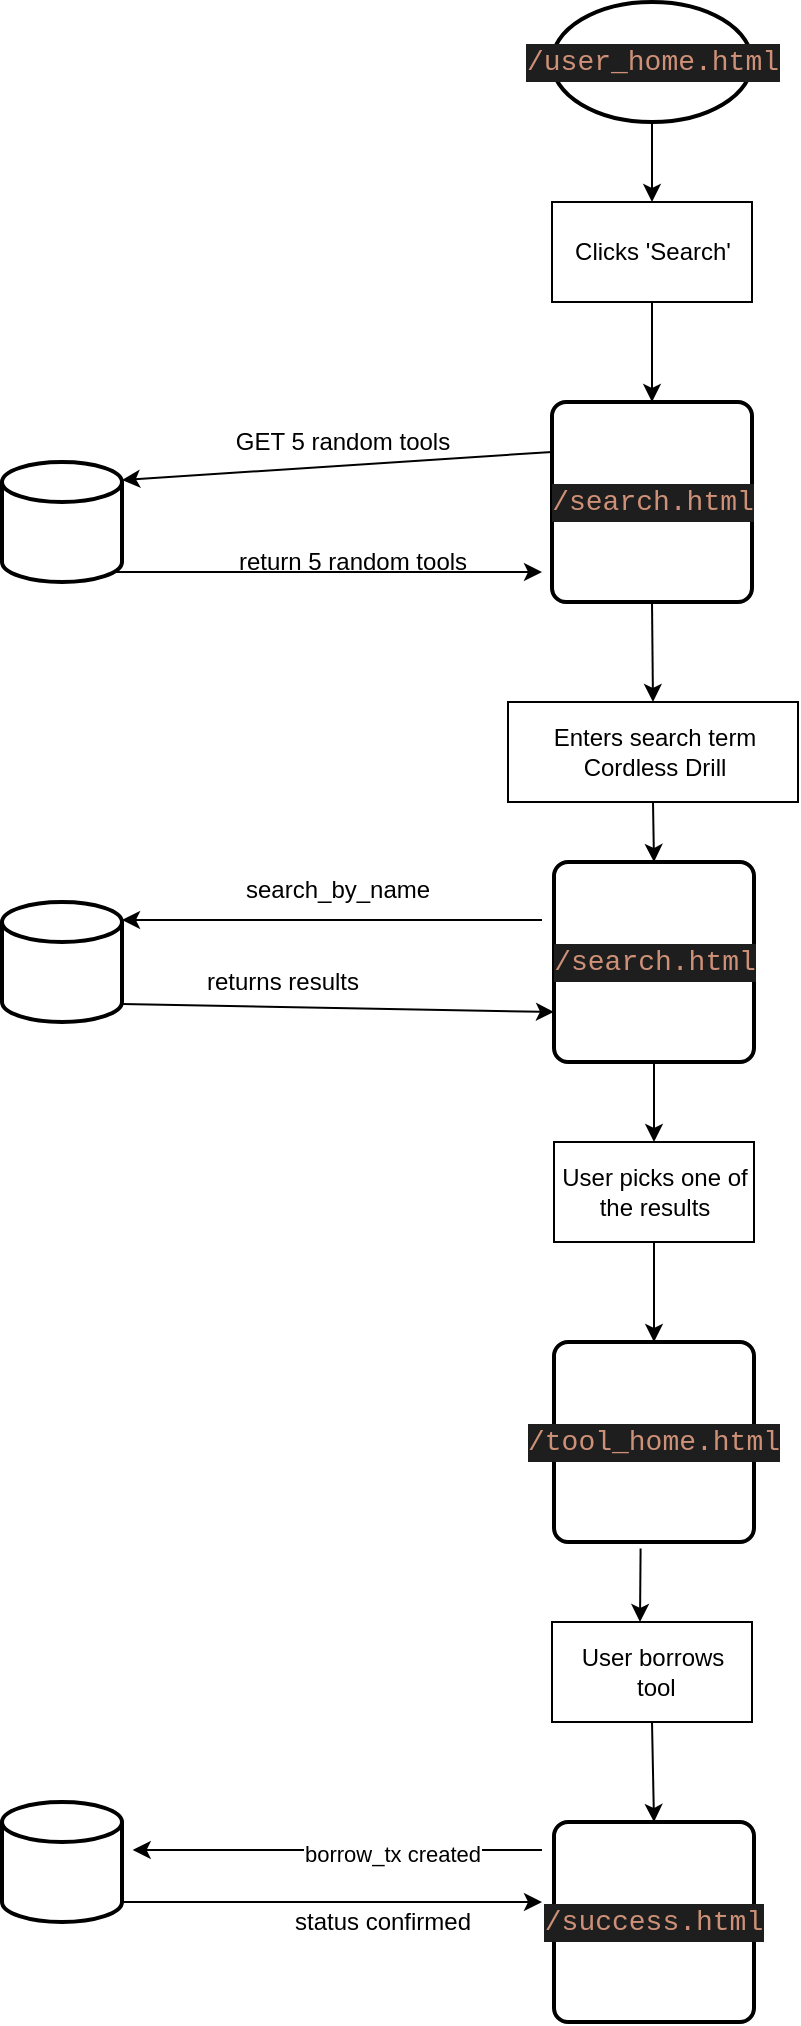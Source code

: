 <mxfile version="15.7.0" type="device"><diagram id="kgpKYQtTHZ0yAKxKKP6v" name="Page-1"><mxGraphModel dx="2062" dy="1132" grid="1" gridSize="10" guides="1" tooltips="1" connect="1" arrows="1" fold="1" page="1" pageScale="1" pageWidth="850" pageHeight="1100" math="0" shadow="0"><root><mxCell id="0"/><mxCell id="1" parent="0"/><mxCell id="AOx5KYgjfaoTLPNPtePX-12" value="User home page" style="strokeWidth=2;html=1;shape=mxgraph.flowchart.start_1;whiteSpace=wrap;" vertex="1" parent="1"><mxGeometry x="375" y="20" width="100" height="60" as="geometry"/></mxCell><mxCell id="AOx5KYgjfaoTLPNPtePX-13" value="&lt;div style=&quot;color: rgb(212 , 212 , 212) ; background-color: rgb(30 , 30 , 30) ; font-family: &amp;#34;consolas&amp;#34; , &amp;#34;courier new&amp;#34; , monospace ; font-size: 14px ; line-height: 19px&quot;&gt;&lt;span style=&quot;color: #ce9178&quot;&gt;/user_home.html&lt;/span&gt;&lt;/div&gt;" style="text;html=1;align=center;verticalAlign=middle;resizable=0;points=[];autosize=1;strokeColor=none;fillColor=none;" vertex="1" parent="1"><mxGeometry x="360" y="40" width="130" height="20" as="geometry"/></mxCell><mxCell id="AOx5KYgjfaoTLPNPtePX-14" value="Clicks 'Search'" style="html=1;dashed=0;whitespace=wrap;" vertex="1" parent="1"><mxGeometry x="375" y="120" width="100" height="50" as="geometry"/></mxCell><mxCell id="AOx5KYgjfaoTLPNPtePX-15" value="" style="endArrow=classic;html=1;rounded=0;exitX=0.5;exitY=1;exitDx=0;exitDy=0;exitPerimeter=0;" edge="1" parent="1" source="AOx5KYgjfaoTLPNPtePX-12"><mxGeometry width="50" height="50" relative="1" as="geometry"><mxPoint x="400" y="590" as="sourcePoint"/><mxPoint x="425" y="120" as="targetPoint"/></mxGeometry></mxCell><mxCell id="AOx5KYgjfaoTLPNPtePX-20" value="" style="endArrow=classic;html=1;rounded=0;exitX=0.5;exitY=1;exitDx=0;exitDy=0;" edge="1" parent="1" source="AOx5KYgjfaoTLPNPtePX-14"><mxGeometry width="50" height="50" relative="1" as="geometry"><mxPoint x="400" y="580" as="sourcePoint"/><mxPoint x="425" y="220" as="targetPoint"/></mxGeometry></mxCell><mxCell id="AOx5KYgjfaoTLPNPtePX-21" value="" style="rounded=1;whiteSpace=wrap;html=1;absoluteArcSize=1;arcSize=14;strokeWidth=2;" vertex="1" parent="1"><mxGeometry x="375" y="220" width="100" height="100" as="geometry"/></mxCell><mxCell id="AOx5KYgjfaoTLPNPtePX-22" value="" style="endArrow=classic;html=1;rounded=0;entryX=1;entryY=0.15;entryDx=0;entryDy=0;entryPerimeter=0;exitX=0;exitY=0.25;exitDx=0;exitDy=0;" edge="1" parent="1" source="AOx5KYgjfaoTLPNPtePX-21" target="AOx5KYgjfaoTLPNPtePX-30"><mxGeometry width="50" height="50" relative="1" as="geometry"><mxPoint x="400" y="590" as="sourcePoint"/><mxPoint x="158" y="245.3" as="targetPoint"/></mxGeometry></mxCell><mxCell id="AOx5KYgjfaoTLPNPtePX-23" value="GET 5 random tools" style="text;html=1;align=center;verticalAlign=middle;resizable=0;points=[];autosize=1;strokeColor=none;fillColor=none;" vertex="1" parent="1"><mxGeometry x="210" y="230" width="120" height="20" as="geometry"/></mxCell><mxCell id="AOx5KYgjfaoTLPNPtePX-24" value="&lt;div style=&quot;color: rgb(212 , 212 , 212) ; background-color: rgb(30 , 30 , 30) ; font-family: &amp;#34;consolas&amp;#34; , &amp;#34;courier new&amp;#34; , monospace ; font-size: 14px ; line-height: 19px&quot;&gt;&lt;span style=&quot;color: #ce9178&quot;&gt;/search.html&lt;/span&gt;&lt;/div&gt;" style="text;html=1;align=center;verticalAlign=middle;resizable=0;points=[];autosize=1;strokeColor=none;fillColor=none;" vertex="1" parent="1"><mxGeometry x="370" y="260" width="110" height="20" as="geometry"/></mxCell><mxCell id="AOx5KYgjfaoTLPNPtePX-25" value="" style="endArrow=classic;html=1;rounded=0;exitX=1;exitY=0.85;exitDx=0;exitDy=0;exitPerimeter=0;entryX=-0.05;entryY=0.85;entryDx=0;entryDy=0;entryPerimeter=0;" edge="1" parent="1" target="AOx5KYgjfaoTLPNPtePX-21"><mxGeometry width="50" height="50" relative="1" as="geometry"><mxPoint x="155" y="305" as="sourcePoint"/><mxPoint x="450" y="530" as="targetPoint"/></mxGeometry></mxCell><mxCell id="AOx5KYgjfaoTLPNPtePX-26" value="return 5 random tools" style="text;html=1;align=center;verticalAlign=middle;resizable=0;points=[];autosize=1;strokeColor=none;fillColor=none;" vertex="1" parent="1"><mxGeometry x="210" y="290" width="130" height="20" as="geometry"/></mxCell><mxCell id="AOx5KYgjfaoTLPNPtePX-27" value="Enters search term&lt;br&gt;Cordless Drill" style="html=1;dashed=0;whitespace=wrap;" vertex="1" parent="1"><mxGeometry x="353" y="370" width="145" height="50" as="geometry"/></mxCell><mxCell id="AOx5KYgjfaoTLPNPtePX-29" value="" style="endArrow=classic;html=1;rounded=0;entryX=0.5;entryY=0;entryDx=0;entryDy=0;exitX=0.5;exitY=1;exitDx=0;exitDy=0;" edge="1" parent="1" source="AOx5KYgjfaoTLPNPtePX-21" target="AOx5KYgjfaoTLPNPtePX-27"><mxGeometry width="50" height="50" relative="1" as="geometry"><mxPoint x="210" y="460" as="sourcePoint"/><mxPoint x="260" y="410" as="targetPoint"/></mxGeometry></mxCell><mxCell id="AOx5KYgjfaoTLPNPtePX-30" value="" style="strokeWidth=2;html=1;shape=mxgraph.flowchart.database;whiteSpace=wrap;" vertex="1" parent="1"><mxGeometry x="100" y="250" width="60" height="60" as="geometry"/></mxCell><mxCell id="AOx5KYgjfaoTLPNPtePX-32" value="" style="strokeWidth=2;html=1;shape=mxgraph.flowchart.database;whiteSpace=wrap;" vertex="1" parent="1"><mxGeometry x="100" y="470" width="60" height="60" as="geometry"/></mxCell><mxCell id="AOx5KYgjfaoTLPNPtePX-33" value="search_by_name" style="text;whiteSpace=wrap;html=1;" vertex="1" parent="1"><mxGeometry x="220" y="450" width="120" height="30" as="geometry"/></mxCell><mxCell id="AOx5KYgjfaoTLPNPtePX-34" value="" style="endArrow=classic;html=1;rounded=0;entryX=1;entryY=0.15;entryDx=0;entryDy=0;entryPerimeter=0;" edge="1" parent="1" target="AOx5KYgjfaoTLPNPtePX-32"><mxGeometry width="50" height="50" relative="1" as="geometry"><mxPoint x="370" y="479" as="sourcePoint"/><mxPoint x="450" y="530" as="targetPoint"/></mxGeometry></mxCell><mxCell id="AOx5KYgjfaoTLPNPtePX-35" value="" style="rounded=1;whiteSpace=wrap;html=1;absoluteArcSize=1;arcSize=14;strokeWidth=2;" vertex="1" parent="1"><mxGeometry x="376" y="450" width="100" height="100" as="geometry"/></mxCell><mxCell id="AOx5KYgjfaoTLPNPtePX-36" value="&lt;div style=&quot;color: rgb(212 , 212 , 212) ; background-color: rgb(30 , 30 , 30) ; font-family: &amp;#34;consolas&amp;#34; , &amp;#34;courier new&amp;#34; , monospace ; font-size: 14px ; line-height: 19px&quot;&gt;&lt;span style=&quot;color: #ce9178&quot;&gt;/search.html&lt;/span&gt;&lt;/div&gt;" style="text;html=1;align=center;verticalAlign=middle;resizable=0;points=[];autosize=1;strokeColor=none;fillColor=none;" vertex="1" parent="1"><mxGeometry x="371" y="490" width="110" height="20" as="geometry"/></mxCell><mxCell id="AOx5KYgjfaoTLPNPtePX-37" value="" style="endArrow=classic;html=1;rounded=0;entryX=0;entryY=0.75;entryDx=0;entryDy=0;exitX=1;exitY=0.85;exitDx=0;exitDy=0;exitPerimeter=0;" edge="1" parent="1" source="AOx5KYgjfaoTLPNPtePX-32" target="AOx5KYgjfaoTLPNPtePX-35"><mxGeometry width="50" height="50" relative="1" as="geometry"><mxPoint x="170" y="550" as="sourcePoint"/><mxPoint x="220" y="500" as="targetPoint"/></mxGeometry></mxCell><mxCell id="AOx5KYgjfaoTLPNPtePX-38" value="returns results" style="text;html=1;align=center;verticalAlign=middle;resizable=0;points=[];autosize=1;strokeColor=none;fillColor=none;" vertex="1" parent="1"><mxGeometry x="195" y="500" width="90" height="20" as="geometry"/></mxCell><mxCell id="AOx5KYgjfaoTLPNPtePX-44" style="edgeStyle=orthogonalEdgeStyle;rounded=0;orthogonalLoop=1;jettySize=auto;html=1;entryX=0.5;entryY=0;entryDx=0;entryDy=0;" edge="1" parent="1" source="AOx5KYgjfaoTLPNPtePX-39" target="AOx5KYgjfaoTLPNPtePX-40"><mxGeometry relative="1" as="geometry"/></mxCell><mxCell id="AOx5KYgjfaoTLPNPtePX-39" value="User picks one of&lt;br&gt;the results" style="html=1;dashed=0;whitespace=wrap;" vertex="1" parent="1"><mxGeometry x="376" y="590" width="100" height="50" as="geometry"/></mxCell><mxCell id="AOx5KYgjfaoTLPNPtePX-40" value="&#10;&#10;&lt;div style=&quot;color: rgb(212, 212, 212); background-color: rgb(30, 30, 30); font-family: consolas, &amp;quot;courier new&amp;quot;, monospace; font-weight: normal; font-size: 14px; line-height: 19px;&quot;&gt;&lt;div&gt;&lt;span style=&quot;color: #ce9178&quot;&gt;/tool_home.html&lt;/span&gt;&lt;/div&gt;&lt;/div&gt;&#10;&#10;" style="rounded=1;whiteSpace=wrap;html=1;absoluteArcSize=1;arcSize=14;strokeWidth=2;" vertex="1" parent="1"><mxGeometry x="376" y="690" width="100" height="100" as="geometry"/></mxCell><mxCell id="AOx5KYgjfaoTLPNPtePX-41" value="" style="endArrow=classic;html=1;rounded=0;entryX=0.5;entryY=0;entryDx=0;entryDy=0;exitX=0.5;exitY=1;exitDx=0;exitDy=0;" edge="1" parent="1" source="AOx5KYgjfaoTLPNPtePX-35" target="AOx5KYgjfaoTLPNPtePX-39"><mxGeometry width="50" height="50" relative="1" as="geometry"><mxPoint x="420" y="550" as="sourcePoint"/><mxPoint x="450" y="520" as="targetPoint"/></mxGeometry></mxCell><mxCell id="AOx5KYgjfaoTLPNPtePX-42" value="" style="endArrow=classic;html=1;rounded=0;exitX=0.5;exitY=1;exitDx=0;exitDy=0;entryX=0.5;entryY=0;entryDx=0;entryDy=0;" edge="1" parent="1" source="AOx5KYgjfaoTLPNPtePX-27" target="AOx5KYgjfaoTLPNPtePX-35"><mxGeometry width="50" height="50" relative="1" as="geometry"><mxPoint x="400" y="570" as="sourcePoint"/><mxPoint x="450" y="520" as="targetPoint"/></mxGeometry></mxCell><mxCell id="AOx5KYgjfaoTLPNPtePX-45" value="User borrows&lt;br&gt;&amp;nbsp;tool" style="html=1;dashed=0;whitespace=wrap;" vertex="1" parent="1"><mxGeometry x="375" y="830" width="100" height="50" as="geometry"/></mxCell><mxCell id="AOx5KYgjfaoTLPNPtePX-46" value="&#10;&#10;&lt;div style=&quot;color: rgb(212, 212, 212); background-color: rgb(30, 30, 30); font-family: consolas, &amp;quot;courier new&amp;quot;, monospace; font-weight: normal; font-size: 14px; line-height: 19px;&quot;&gt;&lt;div&gt;&lt;span style=&quot;color: #ce9178&quot;&gt;/success.html&lt;/span&gt;&lt;/div&gt;&lt;/div&gt;&#10;&#10;" style="rounded=1;whiteSpace=wrap;html=1;absoluteArcSize=1;arcSize=14;strokeWidth=2;" vertex="1" parent="1"><mxGeometry x="376" y="930" width="100" height="100" as="geometry"/></mxCell><mxCell id="AOx5KYgjfaoTLPNPtePX-47" value="" style="strokeWidth=2;html=1;shape=mxgraph.flowchart.database;whiteSpace=wrap;" vertex="1" parent="1"><mxGeometry x="100" y="920" width="60" height="60" as="geometry"/></mxCell><mxCell id="AOx5KYgjfaoTLPNPtePX-48" value="" style="endArrow=classic;html=1;rounded=0;" edge="1" parent="1"><mxGeometry width="50" height="50" relative="1" as="geometry"><mxPoint x="160" y="970" as="sourcePoint"/><mxPoint x="370" y="970" as="targetPoint"/></mxGeometry></mxCell><mxCell id="AOx5KYgjfaoTLPNPtePX-49" value="" style="endArrow=classic;html=1;rounded=0;entryX=1.089;entryY=0.4;entryDx=0;entryDy=0;entryPerimeter=0;" edge="1" parent="1" target="AOx5KYgjfaoTLPNPtePX-47"><mxGeometry width="50" height="50" relative="1" as="geometry"><mxPoint x="370" y="944" as="sourcePoint"/><mxPoint x="210" y="930" as="targetPoint"/></mxGeometry></mxCell><mxCell id="AOx5KYgjfaoTLPNPtePX-50" value="borrow_tx created" style="edgeLabel;html=1;align=center;verticalAlign=middle;resizable=0;points=[];" vertex="1" connectable="0" parent="AOx5KYgjfaoTLPNPtePX-49"><mxGeometry x="-0.264" y="2" relative="1" as="geometry"><mxPoint as="offset"/></mxGeometry></mxCell><mxCell id="AOx5KYgjfaoTLPNPtePX-51" value="status confirmed" style="text;html=1;align=center;verticalAlign=middle;resizable=0;points=[];autosize=1;strokeColor=none;fillColor=none;" vertex="1" parent="1"><mxGeometry x="240" y="970" width="100" height="20" as="geometry"/></mxCell><mxCell id="AOx5KYgjfaoTLPNPtePX-52" value="" style="endArrow=classic;html=1;rounded=0;exitX=0.433;exitY=1.033;exitDx=0;exitDy=0;exitPerimeter=0;" edge="1" parent="1" source="AOx5KYgjfaoTLPNPtePX-40"><mxGeometry width="50" height="50" relative="1" as="geometry"><mxPoint x="540" y="840" as="sourcePoint"/><mxPoint x="419" y="830" as="targetPoint"/></mxGeometry></mxCell><mxCell id="AOx5KYgjfaoTLPNPtePX-53" value="" style="endArrow=classic;html=1;rounded=0;exitX=0.5;exitY=1;exitDx=0;exitDy=0;entryX=0.5;entryY=0;entryDx=0;entryDy=0;" edge="1" parent="1" source="AOx5KYgjfaoTLPNPtePX-45" target="AOx5KYgjfaoTLPNPtePX-46"><mxGeometry width="50" height="50" relative="1" as="geometry"><mxPoint x="400" y="740" as="sourcePoint"/><mxPoint x="450" y="690" as="targetPoint"/></mxGeometry></mxCell></root></mxGraphModel></diagram></mxfile>